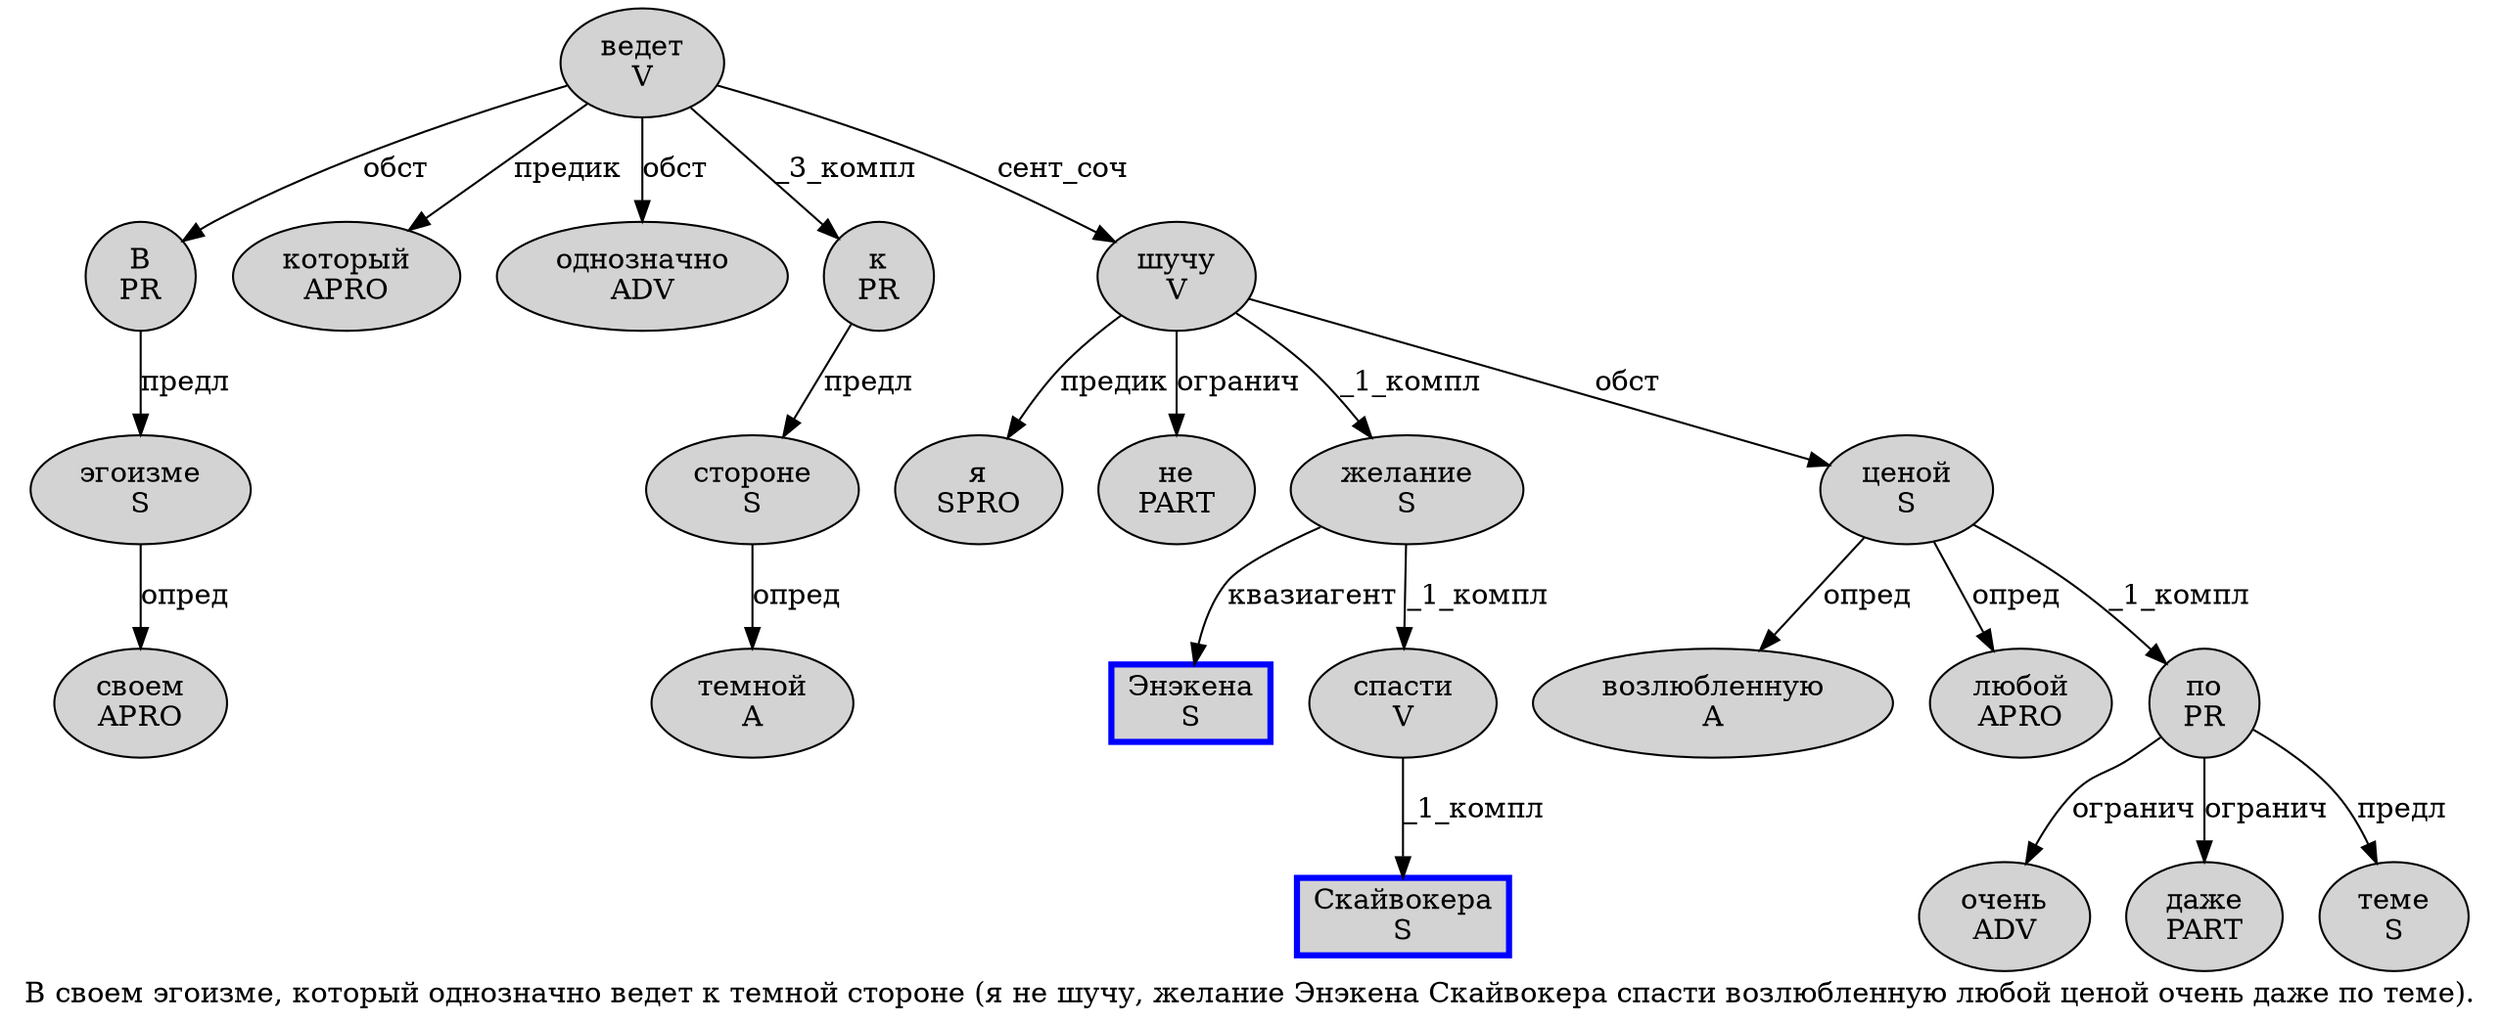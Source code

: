 digraph SENTENCE_491 {
	graph [label="В своем эгоизме, который однозначно ведет к темной стороне (я не шучу, желание Энэкена Скайвокера спасти возлюбленную любой ценой очень даже по теме)."]
	node [style=filled]
		0 [label="В
PR" color="" fillcolor=lightgray penwidth=1 shape=ellipse]
		1 [label="своем
APRO" color="" fillcolor=lightgray penwidth=1 shape=ellipse]
		2 [label="эгоизме
S" color="" fillcolor=lightgray penwidth=1 shape=ellipse]
		4 [label="который
APRO" color="" fillcolor=lightgray penwidth=1 shape=ellipse]
		5 [label="однозначно
ADV" color="" fillcolor=lightgray penwidth=1 shape=ellipse]
		6 [label="ведет
V" color="" fillcolor=lightgray penwidth=1 shape=ellipse]
		7 [label="к
PR" color="" fillcolor=lightgray penwidth=1 shape=ellipse]
		8 [label="темной
A" color="" fillcolor=lightgray penwidth=1 shape=ellipse]
		9 [label="стороне
S" color="" fillcolor=lightgray penwidth=1 shape=ellipse]
		11 [label="я
SPRO" color="" fillcolor=lightgray penwidth=1 shape=ellipse]
		12 [label="не
PART" color="" fillcolor=lightgray penwidth=1 shape=ellipse]
		13 [label="шучу
V" color="" fillcolor=lightgray penwidth=1 shape=ellipse]
		15 [label="желание
S" color="" fillcolor=lightgray penwidth=1 shape=ellipse]
		16 [label="Энэкена
S" color=blue fillcolor=lightgray penwidth=3 shape=box]
		17 [label="Скайвокера
S" color=blue fillcolor=lightgray penwidth=3 shape=box]
		18 [label="спасти
V" color="" fillcolor=lightgray penwidth=1 shape=ellipse]
		19 [label="возлюбленную
A" color="" fillcolor=lightgray penwidth=1 shape=ellipse]
		20 [label="любой
APRO" color="" fillcolor=lightgray penwidth=1 shape=ellipse]
		21 [label="ценой
S" color="" fillcolor=lightgray penwidth=1 shape=ellipse]
		22 [label="очень
ADV" color="" fillcolor=lightgray penwidth=1 shape=ellipse]
		23 [label="даже
PART" color="" fillcolor=lightgray penwidth=1 shape=ellipse]
		24 [label="по
PR" color="" fillcolor=lightgray penwidth=1 shape=ellipse]
		25 [label="теме
S" color="" fillcolor=lightgray penwidth=1 shape=ellipse]
			0 -> 2 [label="предл"]
			24 -> 22 [label="огранич"]
			24 -> 23 [label="огранич"]
			24 -> 25 [label="предл"]
			6 -> 0 [label="обст"]
			6 -> 4 [label="предик"]
			6 -> 5 [label="обст"]
			6 -> 7 [label="_3_компл"]
			6 -> 13 [label="сент_соч"]
			7 -> 9 [label="предл"]
			2 -> 1 [label="опред"]
			9 -> 8 [label="опред"]
			15 -> 16 [label="квазиагент"]
			15 -> 18 [label="_1_компл"]
			21 -> 19 [label="опред"]
			21 -> 20 [label="опред"]
			21 -> 24 [label="_1_компл"]
			18 -> 17 [label="_1_компл"]
			13 -> 11 [label="предик"]
			13 -> 12 [label="огранич"]
			13 -> 15 [label="_1_компл"]
			13 -> 21 [label="обст"]
}